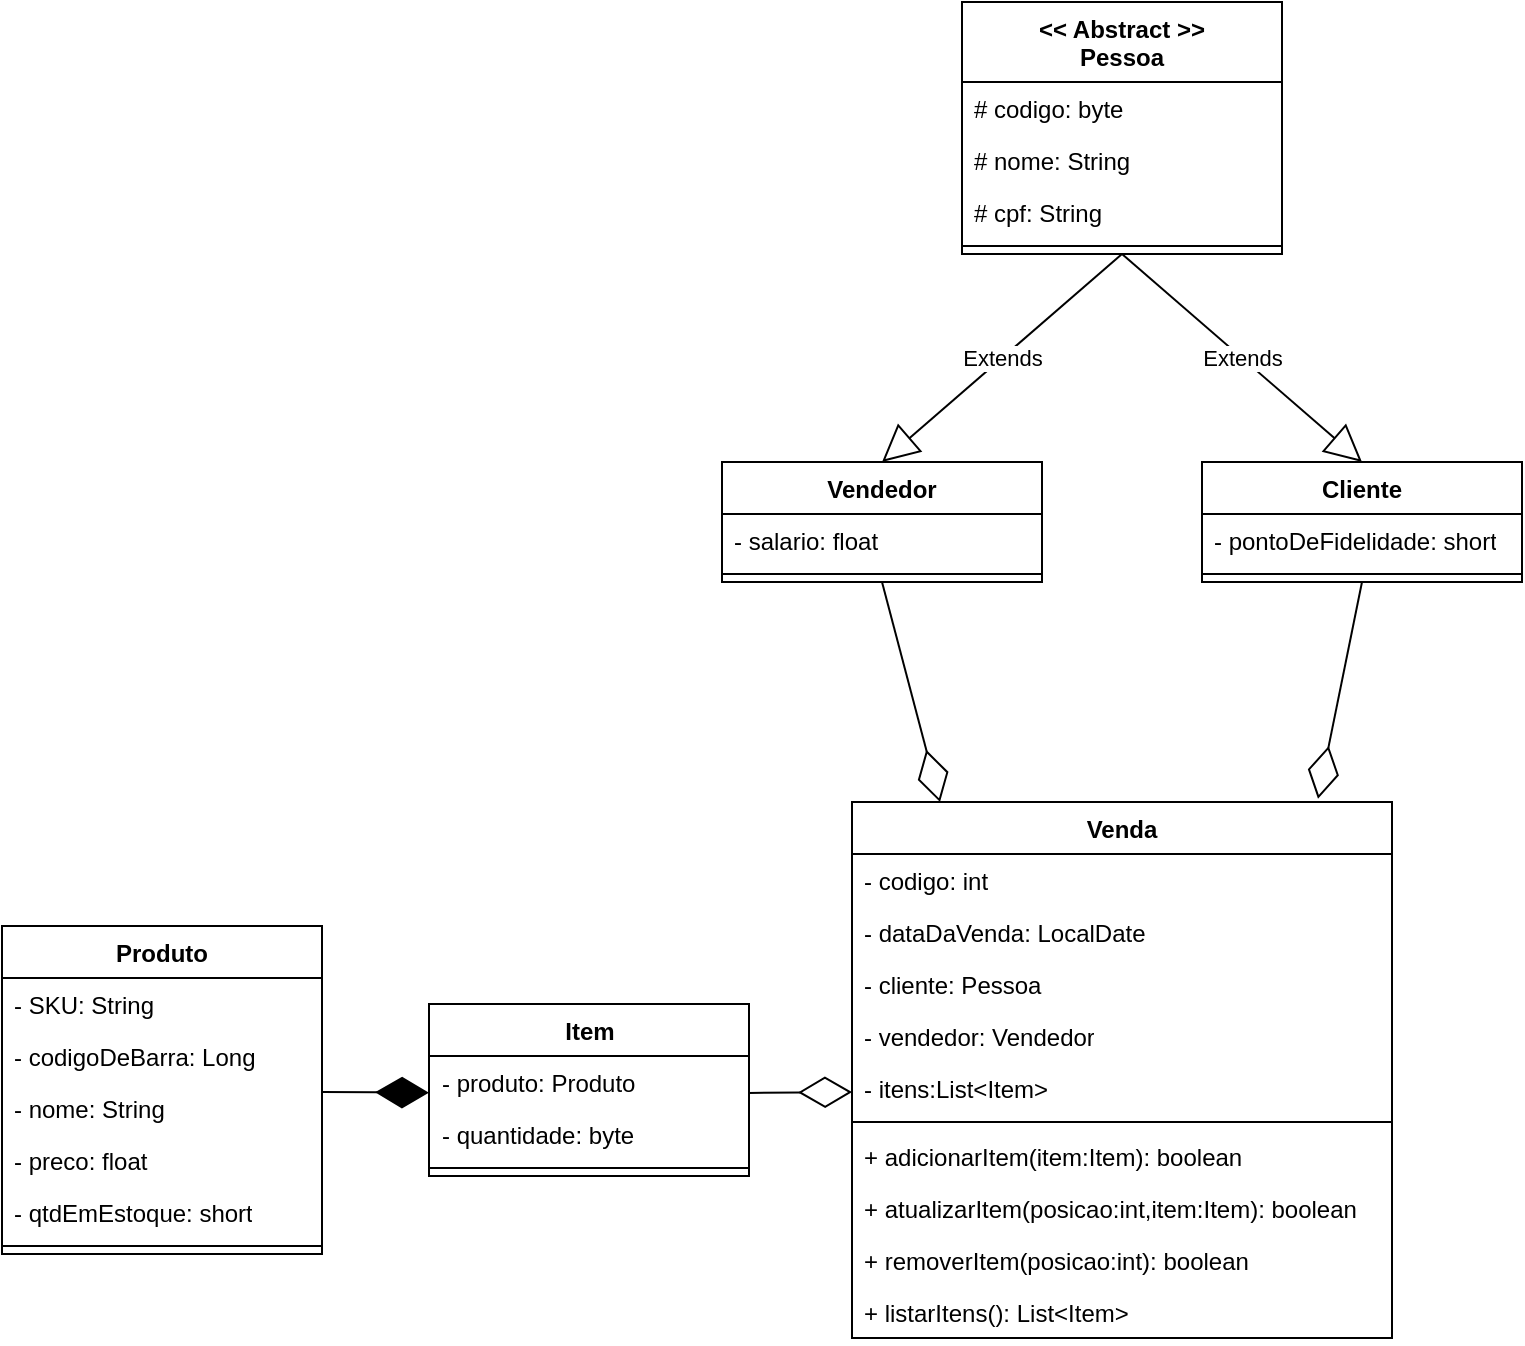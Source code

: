 <mxfile version="21.1.7" type="github">
  <diagram name="Página-1" id="qkjWLM_mK85PG98u6XiB">
    <mxGraphModel dx="880" dy="442" grid="1" gridSize="10" guides="1" tooltips="1" connect="1" arrows="1" fold="1" page="1" pageScale="1" pageWidth="827" pageHeight="1169" math="0" shadow="0">
      <root>
        <mxCell id="0" />
        <mxCell id="1" parent="0" />
        <mxCell id="q3iH9pSLBPDBaZm93Gra-1" value="Produto" style="swimlane;fontStyle=1;align=center;verticalAlign=top;childLayout=stackLayout;horizontal=1;startSize=26;horizontalStack=0;resizeParent=1;resizeParentMax=0;resizeLast=0;collapsible=1;marginBottom=0;whiteSpace=wrap;html=1;" parent="1" vertex="1">
          <mxGeometry x="40" y="502" width="160" height="164" as="geometry" />
        </mxCell>
        <mxCell id="q3iH9pSLBPDBaZm93Gra-2" value="- SKU: String" style="text;strokeColor=none;fillColor=none;align=left;verticalAlign=top;spacingLeft=4;spacingRight=4;overflow=hidden;rotatable=0;points=[[0,0.5],[1,0.5]];portConstraint=eastwest;whiteSpace=wrap;html=1;" parent="q3iH9pSLBPDBaZm93Gra-1" vertex="1">
          <mxGeometry y="26" width="160" height="26" as="geometry" />
        </mxCell>
        <mxCell id="q3iH9pSLBPDBaZm93Gra-5" value="- codigoDeBarra: Long" style="text;strokeColor=none;fillColor=none;align=left;verticalAlign=top;spacingLeft=4;spacingRight=4;overflow=hidden;rotatable=0;points=[[0,0.5],[1,0.5]];portConstraint=eastwest;whiteSpace=wrap;html=1;" parent="q3iH9pSLBPDBaZm93Gra-1" vertex="1">
          <mxGeometry y="52" width="160" height="26" as="geometry" />
        </mxCell>
        <mxCell id="q3iH9pSLBPDBaZm93Gra-6" value="- nome: String" style="text;strokeColor=none;fillColor=none;align=left;verticalAlign=top;spacingLeft=4;spacingRight=4;overflow=hidden;rotatable=0;points=[[0,0.5],[1,0.5]];portConstraint=eastwest;whiteSpace=wrap;html=1;" parent="q3iH9pSLBPDBaZm93Gra-1" vertex="1">
          <mxGeometry y="78" width="160" height="26" as="geometry" />
        </mxCell>
        <mxCell id="q3iH9pSLBPDBaZm93Gra-7" value="- preco: float" style="text;strokeColor=none;fillColor=none;align=left;verticalAlign=top;spacingLeft=4;spacingRight=4;overflow=hidden;rotatable=0;points=[[0,0.5],[1,0.5]];portConstraint=eastwest;whiteSpace=wrap;html=1;" parent="q3iH9pSLBPDBaZm93Gra-1" vertex="1">
          <mxGeometry y="104" width="160" height="26" as="geometry" />
        </mxCell>
        <mxCell id="q3iH9pSLBPDBaZm93Gra-8" value="- qtdEmEstoque: short" style="text;strokeColor=none;fillColor=none;align=left;verticalAlign=top;spacingLeft=4;spacingRight=4;overflow=hidden;rotatable=0;points=[[0,0.5],[1,0.5]];portConstraint=eastwest;whiteSpace=wrap;html=1;" parent="q3iH9pSLBPDBaZm93Gra-1" vertex="1">
          <mxGeometry y="130" width="160" height="26" as="geometry" />
        </mxCell>
        <mxCell id="q3iH9pSLBPDBaZm93Gra-3" value="" style="line;strokeWidth=1;fillColor=none;align=left;verticalAlign=middle;spacingTop=-1;spacingLeft=3;spacingRight=3;rotatable=0;labelPosition=right;points=[];portConstraint=eastwest;strokeColor=inherit;" parent="q3iH9pSLBPDBaZm93Gra-1" vertex="1">
          <mxGeometry y="156" width="160" height="8" as="geometry" />
        </mxCell>
        <mxCell id="q3iH9pSLBPDBaZm93Gra-9" value="Venda" style="swimlane;fontStyle=1;align=center;verticalAlign=top;childLayout=stackLayout;horizontal=1;startSize=26;horizontalStack=0;resizeParent=1;resizeParentMax=0;resizeLast=0;collapsible=1;marginBottom=0;whiteSpace=wrap;html=1;" parent="1" vertex="1">
          <mxGeometry x="465" y="440" width="270" height="268" as="geometry" />
        </mxCell>
        <mxCell id="q3iH9pSLBPDBaZm93Gra-10" value="- codigo: int&lt;span style=&quot;white-space: pre;&quot;&gt; &lt;/span&gt;" style="text;strokeColor=none;fillColor=none;align=left;verticalAlign=top;spacingLeft=4;spacingRight=4;overflow=hidden;rotatable=0;points=[[0,0.5],[1,0.5]];portConstraint=eastwest;whiteSpace=wrap;html=1;" parent="q3iH9pSLBPDBaZm93Gra-9" vertex="1">
          <mxGeometry y="26" width="270" height="26" as="geometry" />
        </mxCell>
        <mxCell id="q3iH9pSLBPDBaZm93Gra-13" value="- dataDaVenda: LocalDate" style="text;strokeColor=none;fillColor=none;align=left;verticalAlign=top;spacingLeft=4;spacingRight=4;overflow=hidden;rotatable=0;points=[[0,0.5],[1,0.5]];portConstraint=eastwest;whiteSpace=wrap;html=1;" parent="q3iH9pSLBPDBaZm93Gra-9" vertex="1">
          <mxGeometry y="52" width="270" height="26" as="geometry" />
        </mxCell>
        <mxCell id="q3iH9pSLBPDBaZm93Gra-14" value="- cliente: Pessoa" style="text;strokeColor=none;fillColor=none;align=left;verticalAlign=top;spacingLeft=4;spacingRight=4;overflow=hidden;rotatable=0;points=[[0,0.5],[1,0.5]];portConstraint=eastwest;whiteSpace=wrap;html=1;" parent="q3iH9pSLBPDBaZm93Gra-9" vertex="1">
          <mxGeometry y="78" width="270" height="26" as="geometry" />
        </mxCell>
        <mxCell id="q3iH9pSLBPDBaZm93Gra-31" value="- vendedor: Vendedor" style="text;strokeColor=none;fillColor=none;align=left;verticalAlign=top;spacingLeft=4;spacingRight=4;overflow=hidden;rotatable=0;points=[[0,0.5],[1,0.5]];portConstraint=eastwest;whiteSpace=wrap;html=1;" parent="q3iH9pSLBPDBaZm93Gra-9" vertex="1">
          <mxGeometry y="104" width="270" height="26" as="geometry" />
        </mxCell>
        <mxCell id="q3iH9pSLBPDBaZm93Gra-43" value="- itens:List&amp;lt;Item&amp;gt;" style="text;strokeColor=none;fillColor=none;align=left;verticalAlign=top;spacingLeft=4;spacingRight=4;overflow=hidden;rotatable=0;points=[[0,0.5],[1,0.5]];portConstraint=eastwest;whiteSpace=wrap;html=1;" parent="q3iH9pSLBPDBaZm93Gra-9" vertex="1">
          <mxGeometry y="130" width="270" height="26" as="geometry" />
        </mxCell>
        <mxCell id="q3iH9pSLBPDBaZm93Gra-11" value="" style="line;strokeWidth=1;fillColor=none;align=left;verticalAlign=middle;spacingTop=-1;spacingLeft=3;spacingRight=3;rotatable=0;labelPosition=right;points=[];portConstraint=eastwest;strokeColor=inherit;" parent="q3iH9pSLBPDBaZm93Gra-9" vertex="1">
          <mxGeometry y="156" width="270" height="8" as="geometry" />
        </mxCell>
        <mxCell id="q3iH9pSLBPDBaZm93Gra-12" value="+ adicionarItem(item:Item): boolean" style="text;strokeColor=none;fillColor=none;align=left;verticalAlign=top;spacingLeft=4;spacingRight=4;overflow=hidden;rotatable=0;points=[[0,0.5],[1,0.5]];portConstraint=eastwest;whiteSpace=wrap;html=1;" parent="q3iH9pSLBPDBaZm93Gra-9" vertex="1">
          <mxGeometry y="164" width="270" height="26" as="geometry" />
        </mxCell>
        <mxCell id="q3iH9pSLBPDBaZm93Gra-44" value="+ atualizarItem(posicao:int,item:Item): boolean" style="text;strokeColor=none;fillColor=none;align=left;verticalAlign=top;spacingLeft=4;spacingRight=4;overflow=hidden;rotatable=0;points=[[0,0.5],[1,0.5]];portConstraint=eastwest;whiteSpace=wrap;html=1;" parent="q3iH9pSLBPDBaZm93Gra-9" vertex="1">
          <mxGeometry y="190" width="270" height="26" as="geometry" />
        </mxCell>
        <mxCell id="q3iH9pSLBPDBaZm93Gra-45" value="+ removerItem(posicao:int): boolean" style="text;strokeColor=none;fillColor=none;align=left;verticalAlign=top;spacingLeft=4;spacingRight=4;overflow=hidden;rotatable=0;points=[[0,0.5],[1,0.5]];portConstraint=eastwest;whiteSpace=wrap;html=1;" parent="q3iH9pSLBPDBaZm93Gra-9" vertex="1">
          <mxGeometry y="216" width="270" height="26" as="geometry" />
        </mxCell>
        <mxCell id="q3iH9pSLBPDBaZm93Gra-46" value="+ listarItens(): List&amp;lt;Item&amp;gt;" style="text;strokeColor=none;fillColor=none;align=left;verticalAlign=top;spacingLeft=4;spacingRight=4;overflow=hidden;rotatable=0;points=[[0,0.5],[1,0.5]];portConstraint=eastwest;whiteSpace=wrap;html=1;" parent="q3iH9pSLBPDBaZm93Gra-9" vertex="1">
          <mxGeometry y="242" width="270" height="26" as="geometry" />
        </mxCell>
        <mxCell id="q3iH9pSLBPDBaZm93Gra-15" value="&lt;div&gt;&amp;lt;&amp;lt; Abstract &amp;gt;&amp;gt;&lt;br&gt;&lt;/div&gt;&lt;div&gt;Pessoa&lt;/div&gt;" style="swimlane;fontStyle=1;align=center;verticalAlign=top;childLayout=stackLayout;horizontal=1;startSize=40;horizontalStack=0;resizeParent=1;resizeParentMax=0;resizeLast=0;collapsible=1;marginBottom=0;whiteSpace=wrap;html=1;" parent="1" vertex="1">
          <mxGeometry x="520" y="40" width="160" height="126" as="geometry" />
        </mxCell>
        <mxCell id="q3iH9pSLBPDBaZm93Gra-16" value="# codigo: byte" style="text;strokeColor=none;fillColor=none;align=left;verticalAlign=top;spacingLeft=4;spacingRight=4;overflow=hidden;rotatable=0;points=[[0,0.5],[1,0.5]];portConstraint=eastwest;whiteSpace=wrap;html=1;" parent="q3iH9pSLBPDBaZm93Gra-15" vertex="1">
          <mxGeometry y="40" width="160" height="26" as="geometry" />
        </mxCell>
        <mxCell id="q3iH9pSLBPDBaZm93Gra-19" value="# nome: String" style="text;strokeColor=none;fillColor=none;align=left;verticalAlign=top;spacingLeft=4;spacingRight=4;overflow=hidden;rotatable=0;points=[[0,0.5],[1,0.5]];portConstraint=eastwest;whiteSpace=wrap;html=1;" parent="q3iH9pSLBPDBaZm93Gra-15" vertex="1">
          <mxGeometry y="66" width="160" height="26" as="geometry" />
        </mxCell>
        <mxCell id="q3iH9pSLBPDBaZm93Gra-20" value="# cpf: String" style="text;strokeColor=none;fillColor=none;align=left;verticalAlign=top;spacingLeft=4;spacingRight=4;overflow=hidden;rotatable=0;points=[[0,0.5],[1,0.5]];portConstraint=eastwest;whiteSpace=wrap;html=1;" parent="q3iH9pSLBPDBaZm93Gra-15" vertex="1">
          <mxGeometry y="92" width="160" height="26" as="geometry" />
        </mxCell>
        <mxCell id="q3iH9pSLBPDBaZm93Gra-17" value="" style="line;strokeWidth=1;fillColor=none;align=left;verticalAlign=middle;spacingTop=-1;spacingLeft=3;spacingRight=3;rotatable=0;labelPosition=right;points=[];portConstraint=eastwest;strokeColor=inherit;" parent="q3iH9pSLBPDBaZm93Gra-15" vertex="1">
          <mxGeometry y="118" width="160" height="8" as="geometry" />
        </mxCell>
        <mxCell id="q3iH9pSLBPDBaZm93Gra-21" value="Vendedor" style="swimlane;fontStyle=1;align=center;verticalAlign=top;childLayout=stackLayout;horizontal=1;startSize=26;horizontalStack=0;resizeParent=1;resizeParentMax=0;resizeLast=0;collapsible=1;marginBottom=0;whiteSpace=wrap;html=1;" parent="1" vertex="1">
          <mxGeometry x="400" y="270" width="160" height="60" as="geometry" />
        </mxCell>
        <mxCell id="q3iH9pSLBPDBaZm93Gra-22" value="- salario: float" style="text;strokeColor=none;fillColor=none;align=left;verticalAlign=top;spacingLeft=4;spacingRight=4;overflow=hidden;rotatable=0;points=[[0,0.5],[1,0.5]];portConstraint=eastwest;whiteSpace=wrap;html=1;" parent="q3iH9pSLBPDBaZm93Gra-21" vertex="1">
          <mxGeometry y="26" width="160" height="26" as="geometry" />
        </mxCell>
        <mxCell id="q3iH9pSLBPDBaZm93Gra-23" value="" style="line;strokeWidth=1;fillColor=none;align=left;verticalAlign=middle;spacingTop=-1;spacingLeft=3;spacingRight=3;rotatable=0;labelPosition=right;points=[];portConstraint=eastwest;strokeColor=inherit;" parent="q3iH9pSLBPDBaZm93Gra-21" vertex="1">
          <mxGeometry y="52" width="160" height="8" as="geometry" />
        </mxCell>
        <mxCell id="q3iH9pSLBPDBaZm93Gra-25" value="Cliente" style="swimlane;fontStyle=1;align=center;verticalAlign=top;childLayout=stackLayout;horizontal=1;startSize=26;horizontalStack=0;resizeParent=1;resizeParentMax=0;resizeLast=0;collapsible=1;marginBottom=0;whiteSpace=wrap;html=1;" parent="1" vertex="1">
          <mxGeometry x="640" y="270" width="160" height="60" as="geometry" />
        </mxCell>
        <mxCell id="q3iH9pSLBPDBaZm93Gra-26" value="- pontoDeFidelidade: short" style="text;strokeColor=none;fillColor=none;align=left;verticalAlign=top;spacingLeft=4;spacingRight=4;overflow=hidden;rotatable=0;points=[[0,0.5],[1,0.5]];portConstraint=eastwest;whiteSpace=wrap;html=1;" parent="q3iH9pSLBPDBaZm93Gra-25" vertex="1">
          <mxGeometry y="26" width="160" height="26" as="geometry" />
        </mxCell>
        <mxCell id="q3iH9pSLBPDBaZm93Gra-27" value="" style="line;strokeWidth=1;fillColor=none;align=left;verticalAlign=middle;spacingTop=-1;spacingLeft=3;spacingRight=3;rotatable=0;labelPosition=right;points=[];portConstraint=eastwest;strokeColor=inherit;" parent="q3iH9pSLBPDBaZm93Gra-25" vertex="1">
          <mxGeometry y="52" width="160" height="8" as="geometry" />
        </mxCell>
        <mxCell id="q3iH9pSLBPDBaZm93Gra-29" value="Extends" style="endArrow=block;endSize=16;endFill=0;html=1;rounded=0;exitX=0.5;exitY=1;exitDx=0;exitDy=0;entryX=0.5;entryY=0;entryDx=0;entryDy=0;" parent="1" source="q3iH9pSLBPDBaZm93Gra-15" target="q3iH9pSLBPDBaZm93Gra-25" edge="1">
          <mxGeometry width="160" relative="1" as="geometry">
            <mxPoint x="580" y="220" as="sourcePoint" />
            <mxPoint x="740" y="220" as="targetPoint" />
          </mxGeometry>
        </mxCell>
        <mxCell id="q3iH9pSLBPDBaZm93Gra-30" value="Extends" style="endArrow=block;endSize=16;endFill=0;html=1;rounded=0;exitX=0.5;exitY=1;exitDx=0;exitDy=0;entryX=0.5;entryY=0;entryDx=0;entryDy=0;" parent="1" source="q3iH9pSLBPDBaZm93Gra-15" target="q3iH9pSLBPDBaZm93Gra-21" edge="1">
          <mxGeometry width="160" relative="1" as="geometry">
            <mxPoint x="603.04" y="192.988" as="sourcePoint" />
            <mxPoint x="665" y="278" as="targetPoint" />
          </mxGeometry>
        </mxCell>
        <mxCell id="q3iH9pSLBPDBaZm93Gra-32" value="" style="endArrow=diamondThin;endFill=0;endSize=24;html=1;rounded=0;entryX=0.863;entryY=-0.006;entryDx=0;entryDy=0;entryPerimeter=0;exitX=0.5;exitY=1;exitDx=0;exitDy=0;" parent="1" source="q3iH9pSLBPDBaZm93Gra-25" target="q3iH9pSLBPDBaZm93Gra-9" edge="1">
          <mxGeometry width="160" relative="1" as="geometry">
            <mxPoint x="716.96" y="356" as="sourcePoint" />
            <mxPoint x="756" y="420" as="targetPoint" />
          </mxGeometry>
        </mxCell>
        <mxCell id="q3iH9pSLBPDBaZm93Gra-33" value="" style="endArrow=diamondThin;endFill=0;endSize=24;html=1;rounded=0;exitX=0.5;exitY=1;exitDx=0;exitDy=0;entryX=0.163;entryY=0;entryDx=0;entryDy=0;entryPerimeter=0;" parent="1" source="q3iH9pSLBPDBaZm93Gra-21" target="q3iH9pSLBPDBaZm93Gra-9" edge="1">
          <mxGeometry width="160" relative="1" as="geometry">
            <mxPoint x="479.04" y="356.988" as="sourcePoint" />
            <mxPoint x="536" y="400" as="targetPoint" />
          </mxGeometry>
        </mxCell>
        <mxCell id="q3iH9pSLBPDBaZm93Gra-36" value="Item" style="swimlane;fontStyle=1;align=center;verticalAlign=top;childLayout=stackLayout;horizontal=1;startSize=26;horizontalStack=0;resizeParent=1;resizeParentMax=0;resizeLast=0;collapsible=1;marginBottom=0;whiteSpace=wrap;html=1;" parent="1" vertex="1">
          <mxGeometry x="253.5" y="541" width="160" height="86" as="geometry" />
        </mxCell>
        <mxCell id="q3iH9pSLBPDBaZm93Gra-37" value="- produto: Produto" style="text;strokeColor=none;fillColor=none;align=left;verticalAlign=top;spacingLeft=4;spacingRight=4;overflow=hidden;rotatable=0;points=[[0,0.5],[1,0.5]];portConstraint=eastwest;whiteSpace=wrap;html=1;" parent="q3iH9pSLBPDBaZm93Gra-36" vertex="1">
          <mxGeometry y="26" width="160" height="26" as="geometry" />
        </mxCell>
        <mxCell id="q3iH9pSLBPDBaZm93Gra-41" value="" style="endArrow=diamondThin;endFill=1;endSize=24;html=1;rounded=0;exitX=1;exitY=0.5;exitDx=0;exitDy=0;entryX=0;entryY=0.706;entryDx=0;entryDy=0;entryPerimeter=0;" parent="q3iH9pSLBPDBaZm93Gra-36" target="q3iH9pSLBPDBaZm93Gra-37" edge="1">
          <mxGeometry width="160" relative="1" as="geometry">
            <mxPoint x="-53.5" y="44.0" as="sourcePoint" />
            <mxPoint x="-3.5" y="44" as="targetPoint" />
          </mxGeometry>
        </mxCell>
        <mxCell id="q3iH9pSLBPDBaZm93Gra-40" value="- quantidade: byte" style="text;strokeColor=none;fillColor=none;align=left;verticalAlign=top;spacingLeft=4;spacingRight=4;overflow=hidden;rotatable=0;points=[[0,0.5],[1,0.5]];portConstraint=eastwest;whiteSpace=wrap;html=1;" parent="q3iH9pSLBPDBaZm93Gra-36" vertex="1">
          <mxGeometry y="52" width="160" height="26" as="geometry" />
        </mxCell>
        <mxCell id="q3iH9pSLBPDBaZm93Gra-38" value="" style="line;strokeWidth=1;fillColor=none;align=left;verticalAlign=middle;spacingTop=-1;spacingLeft=3;spacingRight=3;rotatable=0;labelPosition=right;points=[];portConstraint=eastwest;strokeColor=inherit;" parent="q3iH9pSLBPDBaZm93Gra-36" vertex="1">
          <mxGeometry y="78" width="160" height="8" as="geometry" />
        </mxCell>
        <mxCell id="q3iH9pSLBPDBaZm93Gra-42" value="" style="endArrow=diamondThin;endFill=0;endSize=24;html=1;rounded=0;entryX=0;entryY=0.5;entryDx=0;entryDy=0;exitX=0.998;exitY=0.711;exitDx=0;exitDy=0;exitPerimeter=0;" parent="1" source="q3iH9pSLBPDBaZm93Gra-37" edge="1">
          <mxGeometry width="160" relative="1" as="geometry">
            <mxPoint x="420" y="585" as="sourcePoint" />
            <mxPoint x="465" y="585.0" as="targetPoint" />
          </mxGeometry>
        </mxCell>
      </root>
    </mxGraphModel>
  </diagram>
</mxfile>
